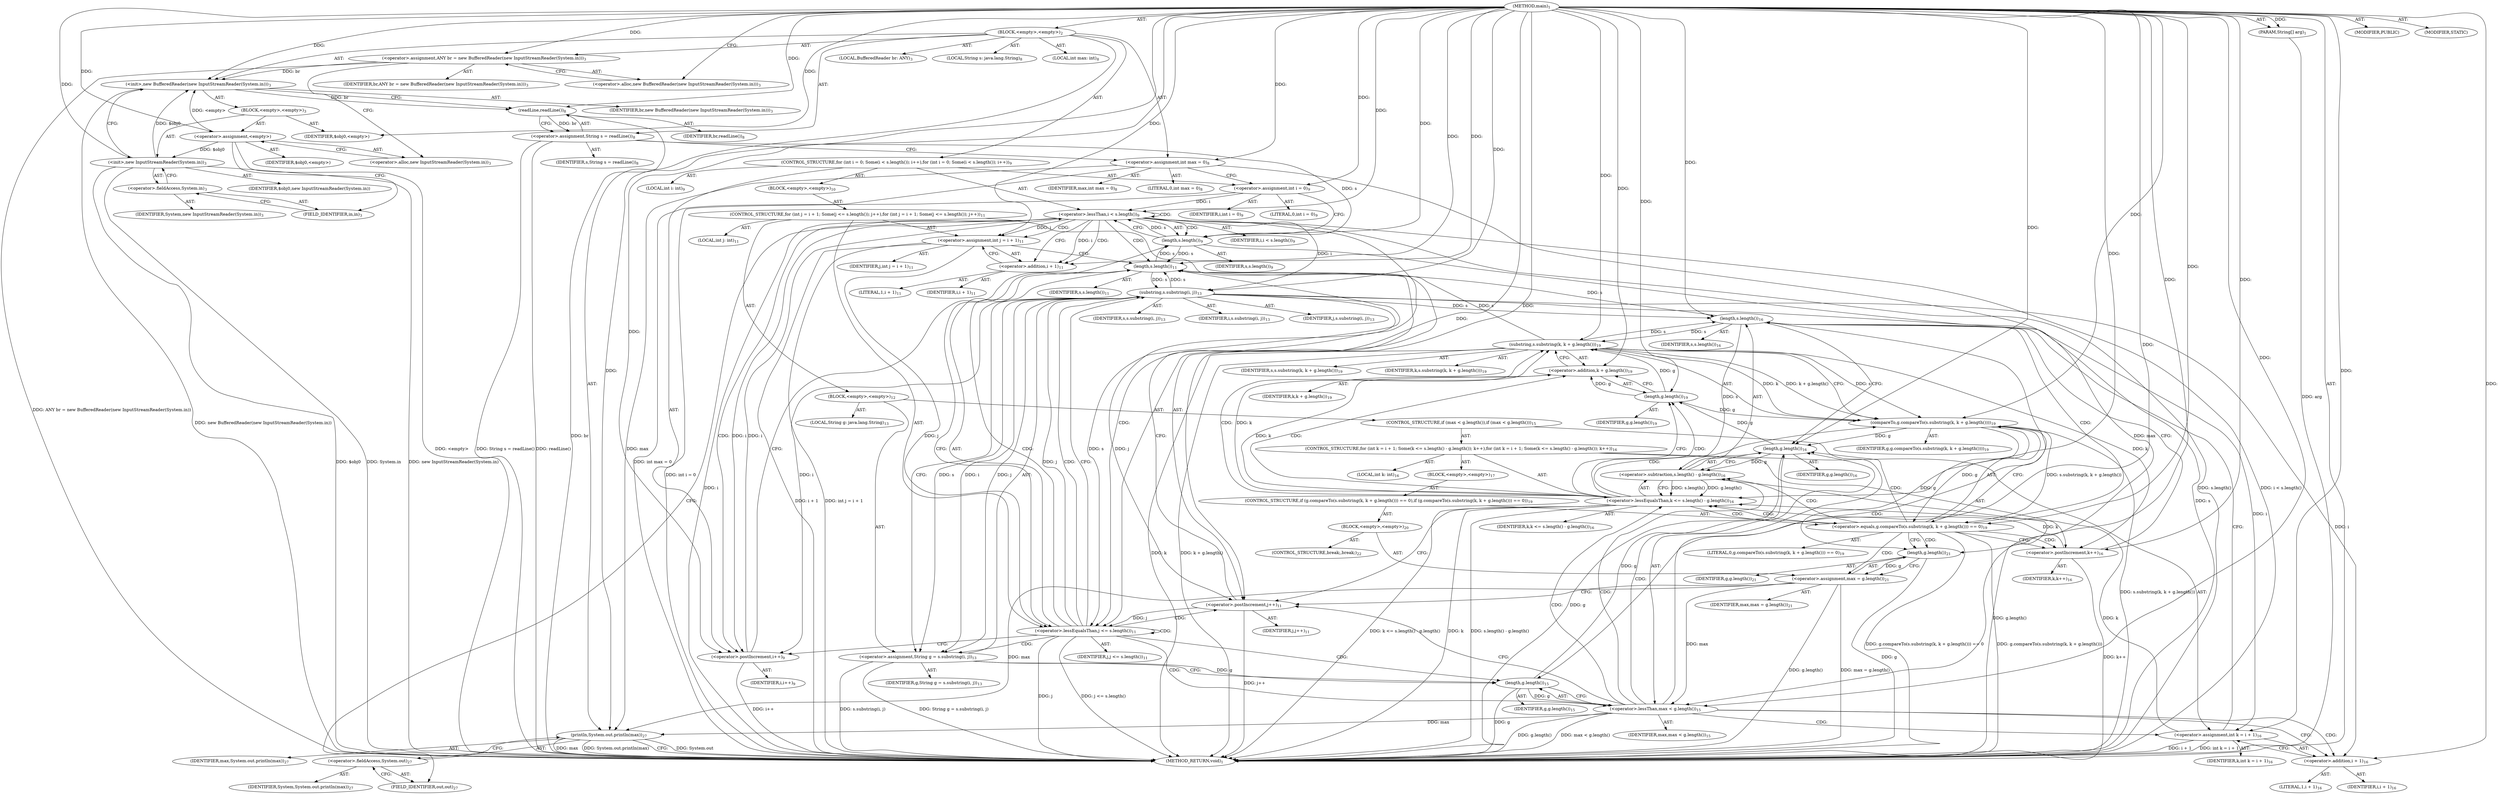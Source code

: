 digraph "main" {  
"19" [label = <(METHOD,main)<SUB>1</SUB>> ]
"20" [label = <(PARAM,String[] arg)<SUB>1</SUB>> ]
"21" [label = <(BLOCK,&lt;empty&gt;,&lt;empty&gt;)<SUB>2</SUB>> ]
"4" [label = <(LOCAL,BufferedReader br: ANY)<SUB>3</SUB>> ]
"22" [label = <(&lt;operator&gt;.assignment,ANY br = new BufferedReader(new InputStreamReader(System.in)))<SUB>3</SUB>> ]
"23" [label = <(IDENTIFIER,br,ANY br = new BufferedReader(new InputStreamReader(System.in)))<SUB>3</SUB>> ]
"24" [label = <(&lt;operator&gt;.alloc,new BufferedReader(new InputStreamReader(System.in)))<SUB>3</SUB>> ]
"25" [label = <(&lt;init&gt;,new BufferedReader(new InputStreamReader(System.in)))<SUB>3</SUB>> ]
"3" [label = <(IDENTIFIER,br,new BufferedReader(new InputStreamReader(System.in)))<SUB>3</SUB>> ]
"26" [label = <(BLOCK,&lt;empty&gt;,&lt;empty&gt;)<SUB>3</SUB>> ]
"27" [label = <(&lt;operator&gt;.assignment,&lt;empty&gt;)> ]
"28" [label = <(IDENTIFIER,$obj0,&lt;empty&gt;)> ]
"29" [label = <(&lt;operator&gt;.alloc,new InputStreamReader(System.in))<SUB>3</SUB>> ]
"30" [label = <(&lt;init&gt;,new InputStreamReader(System.in))<SUB>3</SUB>> ]
"31" [label = <(IDENTIFIER,$obj0,new InputStreamReader(System.in))> ]
"32" [label = <(&lt;operator&gt;.fieldAccess,System.in)<SUB>3</SUB>> ]
"33" [label = <(IDENTIFIER,System,new InputStreamReader(System.in))<SUB>3</SUB>> ]
"34" [label = <(FIELD_IDENTIFIER,in,in)<SUB>3</SUB>> ]
"35" [label = <(IDENTIFIER,$obj0,&lt;empty&gt;)> ]
"36" [label = <(LOCAL,String s: java.lang.String)<SUB>8</SUB>> ]
"37" [label = <(&lt;operator&gt;.assignment,String s = readLine())<SUB>8</SUB>> ]
"38" [label = <(IDENTIFIER,s,String s = readLine())<SUB>8</SUB>> ]
"39" [label = <(readLine,readLine())<SUB>8</SUB>> ]
"40" [label = <(IDENTIFIER,br,readLine())<SUB>8</SUB>> ]
"41" [label = <(LOCAL,int max: int)<SUB>8</SUB>> ]
"42" [label = <(&lt;operator&gt;.assignment,int max = 0)<SUB>8</SUB>> ]
"43" [label = <(IDENTIFIER,max,int max = 0)<SUB>8</SUB>> ]
"44" [label = <(LITERAL,0,int max = 0)<SUB>8</SUB>> ]
"45" [label = <(CONTROL_STRUCTURE,for (int i = 0; Some(i &lt; s.length()); i++),for (int i = 0; Some(i &lt; s.length()); i++))<SUB>9</SUB>> ]
"46" [label = <(LOCAL,int i: int)<SUB>9</SUB>> ]
"47" [label = <(&lt;operator&gt;.assignment,int i = 0)<SUB>9</SUB>> ]
"48" [label = <(IDENTIFIER,i,int i = 0)<SUB>9</SUB>> ]
"49" [label = <(LITERAL,0,int i = 0)<SUB>9</SUB>> ]
"50" [label = <(&lt;operator&gt;.lessThan,i &lt; s.length())<SUB>9</SUB>> ]
"51" [label = <(IDENTIFIER,i,i &lt; s.length())<SUB>9</SUB>> ]
"52" [label = <(length,s.length())<SUB>9</SUB>> ]
"53" [label = <(IDENTIFIER,s,s.length())<SUB>9</SUB>> ]
"54" [label = <(&lt;operator&gt;.postIncrement,i++)<SUB>9</SUB>> ]
"55" [label = <(IDENTIFIER,i,i++)<SUB>9</SUB>> ]
"56" [label = <(BLOCK,&lt;empty&gt;,&lt;empty&gt;)<SUB>10</SUB>> ]
"57" [label = <(CONTROL_STRUCTURE,for (int j = i + 1; Some(j &lt;= s.length()); j++),for (int j = i + 1; Some(j &lt;= s.length()); j++))<SUB>11</SUB>> ]
"58" [label = <(LOCAL,int j: int)<SUB>11</SUB>> ]
"59" [label = <(&lt;operator&gt;.assignment,int j = i + 1)<SUB>11</SUB>> ]
"60" [label = <(IDENTIFIER,j,int j = i + 1)<SUB>11</SUB>> ]
"61" [label = <(&lt;operator&gt;.addition,i + 1)<SUB>11</SUB>> ]
"62" [label = <(IDENTIFIER,i,i + 1)<SUB>11</SUB>> ]
"63" [label = <(LITERAL,1,i + 1)<SUB>11</SUB>> ]
"64" [label = <(&lt;operator&gt;.lessEqualsThan,j &lt;= s.length())<SUB>11</SUB>> ]
"65" [label = <(IDENTIFIER,j,j &lt;= s.length())<SUB>11</SUB>> ]
"66" [label = <(length,s.length())<SUB>11</SUB>> ]
"67" [label = <(IDENTIFIER,s,s.length())<SUB>11</SUB>> ]
"68" [label = <(&lt;operator&gt;.postIncrement,j++)<SUB>11</SUB>> ]
"69" [label = <(IDENTIFIER,j,j++)<SUB>11</SUB>> ]
"70" [label = <(BLOCK,&lt;empty&gt;,&lt;empty&gt;)<SUB>12</SUB>> ]
"71" [label = <(LOCAL,String g: java.lang.String)<SUB>13</SUB>> ]
"72" [label = <(&lt;operator&gt;.assignment,String g = s.substring(i, j))<SUB>13</SUB>> ]
"73" [label = <(IDENTIFIER,g,String g = s.substring(i, j))<SUB>13</SUB>> ]
"74" [label = <(substring,s.substring(i, j))<SUB>13</SUB>> ]
"75" [label = <(IDENTIFIER,s,s.substring(i, j))<SUB>13</SUB>> ]
"76" [label = <(IDENTIFIER,i,s.substring(i, j))<SUB>13</SUB>> ]
"77" [label = <(IDENTIFIER,j,s.substring(i, j))<SUB>13</SUB>> ]
"78" [label = <(CONTROL_STRUCTURE,if (max &lt; g.length()),if (max &lt; g.length()))<SUB>15</SUB>> ]
"79" [label = <(&lt;operator&gt;.lessThan,max &lt; g.length())<SUB>15</SUB>> ]
"80" [label = <(IDENTIFIER,max,max &lt; g.length())<SUB>15</SUB>> ]
"81" [label = <(length,g.length())<SUB>15</SUB>> ]
"82" [label = <(IDENTIFIER,g,g.length())<SUB>15</SUB>> ]
"83" [label = <(CONTROL_STRUCTURE,for (int k = i + 1; Some(k &lt;= s.length() - g.length()); k++),for (int k = i + 1; Some(k &lt;= s.length() - g.length()); k++))<SUB>16</SUB>> ]
"84" [label = <(LOCAL,int k: int)<SUB>16</SUB>> ]
"85" [label = <(&lt;operator&gt;.assignment,int k = i + 1)<SUB>16</SUB>> ]
"86" [label = <(IDENTIFIER,k,int k = i + 1)<SUB>16</SUB>> ]
"87" [label = <(&lt;operator&gt;.addition,i + 1)<SUB>16</SUB>> ]
"88" [label = <(IDENTIFIER,i,i + 1)<SUB>16</SUB>> ]
"89" [label = <(LITERAL,1,i + 1)<SUB>16</SUB>> ]
"90" [label = <(&lt;operator&gt;.lessEqualsThan,k &lt;= s.length() - g.length())<SUB>16</SUB>> ]
"91" [label = <(IDENTIFIER,k,k &lt;= s.length() - g.length())<SUB>16</SUB>> ]
"92" [label = <(&lt;operator&gt;.subtraction,s.length() - g.length())<SUB>16</SUB>> ]
"93" [label = <(length,s.length())<SUB>16</SUB>> ]
"94" [label = <(IDENTIFIER,s,s.length())<SUB>16</SUB>> ]
"95" [label = <(length,g.length())<SUB>16</SUB>> ]
"96" [label = <(IDENTIFIER,g,g.length())<SUB>16</SUB>> ]
"97" [label = <(&lt;operator&gt;.postIncrement,k++)<SUB>16</SUB>> ]
"98" [label = <(IDENTIFIER,k,k++)<SUB>16</SUB>> ]
"99" [label = <(BLOCK,&lt;empty&gt;,&lt;empty&gt;)<SUB>17</SUB>> ]
"100" [label = <(CONTROL_STRUCTURE,if (g.compareTo(s.substring(k, k + g.length())) == 0),if (g.compareTo(s.substring(k, k + g.length())) == 0))<SUB>19</SUB>> ]
"101" [label = <(&lt;operator&gt;.equals,g.compareTo(s.substring(k, k + g.length())) == 0)<SUB>19</SUB>> ]
"102" [label = <(compareTo,g.compareTo(s.substring(k, k + g.length())))<SUB>19</SUB>> ]
"103" [label = <(IDENTIFIER,g,g.compareTo(s.substring(k, k + g.length())))<SUB>19</SUB>> ]
"104" [label = <(substring,s.substring(k, k + g.length()))<SUB>19</SUB>> ]
"105" [label = <(IDENTIFIER,s,s.substring(k, k + g.length()))<SUB>19</SUB>> ]
"106" [label = <(IDENTIFIER,k,s.substring(k, k + g.length()))<SUB>19</SUB>> ]
"107" [label = <(&lt;operator&gt;.addition,k + g.length())<SUB>19</SUB>> ]
"108" [label = <(IDENTIFIER,k,k + g.length())<SUB>19</SUB>> ]
"109" [label = <(length,g.length())<SUB>19</SUB>> ]
"110" [label = <(IDENTIFIER,g,g.length())<SUB>19</SUB>> ]
"111" [label = <(LITERAL,0,g.compareTo(s.substring(k, k + g.length())) == 0)<SUB>19</SUB>> ]
"112" [label = <(BLOCK,&lt;empty&gt;,&lt;empty&gt;)<SUB>20</SUB>> ]
"113" [label = <(&lt;operator&gt;.assignment,max = g.length())<SUB>21</SUB>> ]
"114" [label = <(IDENTIFIER,max,max = g.length())<SUB>21</SUB>> ]
"115" [label = <(length,g.length())<SUB>21</SUB>> ]
"116" [label = <(IDENTIFIER,g,g.length())<SUB>21</SUB>> ]
"117" [label = <(CONTROL_STRUCTURE,break;,break;)<SUB>22</SUB>> ]
"118" [label = <(println,System.out.println(max))<SUB>27</SUB>> ]
"119" [label = <(&lt;operator&gt;.fieldAccess,System.out)<SUB>27</SUB>> ]
"120" [label = <(IDENTIFIER,System,System.out.println(max))<SUB>27</SUB>> ]
"121" [label = <(FIELD_IDENTIFIER,out,out)<SUB>27</SUB>> ]
"122" [label = <(IDENTIFIER,max,System.out.println(max))<SUB>27</SUB>> ]
"123" [label = <(MODIFIER,PUBLIC)> ]
"124" [label = <(MODIFIER,STATIC)> ]
"125" [label = <(METHOD_RETURN,void)<SUB>1</SUB>> ]
  "19" -> "20"  [ label = "AST: "] 
  "19" -> "21"  [ label = "AST: "] 
  "19" -> "123"  [ label = "AST: "] 
  "19" -> "124"  [ label = "AST: "] 
  "19" -> "125"  [ label = "AST: "] 
  "21" -> "4"  [ label = "AST: "] 
  "21" -> "22"  [ label = "AST: "] 
  "21" -> "25"  [ label = "AST: "] 
  "21" -> "36"  [ label = "AST: "] 
  "21" -> "37"  [ label = "AST: "] 
  "21" -> "41"  [ label = "AST: "] 
  "21" -> "42"  [ label = "AST: "] 
  "21" -> "45"  [ label = "AST: "] 
  "21" -> "118"  [ label = "AST: "] 
  "22" -> "23"  [ label = "AST: "] 
  "22" -> "24"  [ label = "AST: "] 
  "25" -> "3"  [ label = "AST: "] 
  "25" -> "26"  [ label = "AST: "] 
  "26" -> "27"  [ label = "AST: "] 
  "26" -> "30"  [ label = "AST: "] 
  "26" -> "35"  [ label = "AST: "] 
  "27" -> "28"  [ label = "AST: "] 
  "27" -> "29"  [ label = "AST: "] 
  "30" -> "31"  [ label = "AST: "] 
  "30" -> "32"  [ label = "AST: "] 
  "32" -> "33"  [ label = "AST: "] 
  "32" -> "34"  [ label = "AST: "] 
  "37" -> "38"  [ label = "AST: "] 
  "37" -> "39"  [ label = "AST: "] 
  "39" -> "40"  [ label = "AST: "] 
  "42" -> "43"  [ label = "AST: "] 
  "42" -> "44"  [ label = "AST: "] 
  "45" -> "46"  [ label = "AST: "] 
  "45" -> "47"  [ label = "AST: "] 
  "45" -> "50"  [ label = "AST: "] 
  "45" -> "54"  [ label = "AST: "] 
  "45" -> "56"  [ label = "AST: "] 
  "47" -> "48"  [ label = "AST: "] 
  "47" -> "49"  [ label = "AST: "] 
  "50" -> "51"  [ label = "AST: "] 
  "50" -> "52"  [ label = "AST: "] 
  "52" -> "53"  [ label = "AST: "] 
  "54" -> "55"  [ label = "AST: "] 
  "56" -> "57"  [ label = "AST: "] 
  "57" -> "58"  [ label = "AST: "] 
  "57" -> "59"  [ label = "AST: "] 
  "57" -> "64"  [ label = "AST: "] 
  "57" -> "68"  [ label = "AST: "] 
  "57" -> "70"  [ label = "AST: "] 
  "59" -> "60"  [ label = "AST: "] 
  "59" -> "61"  [ label = "AST: "] 
  "61" -> "62"  [ label = "AST: "] 
  "61" -> "63"  [ label = "AST: "] 
  "64" -> "65"  [ label = "AST: "] 
  "64" -> "66"  [ label = "AST: "] 
  "66" -> "67"  [ label = "AST: "] 
  "68" -> "69"  [ label = "AST: "] 
  "70" -> "71"  [ label = "AST: "] 
  "70" -> "72"  [ label = "AST: "] 
  "70" -> "78"  [ label = "AST: "] 
  "72" -> "73"  [ label = "AST: "] 
  "72" -> "74"  [ label = "AST: "] 
  "74" -> "75"  [ label = "AST: "] 
  "74" -> "76"  [ label = "AST: "] 
  "74" -> "77"  [ label = "AST: "] 
  "78" -> "79"  [ label = "AST: "] 
  "78" -> "83"  [ label = "AST: "] 
  "79" -> "80"  [ label = "AST: "] 
  "79" -> "81"  [ label = "AST: "] 
  "81" -> "82"  [ label = "AST: "] 
  "83" -> "84"  [ label = "AST: "] 
  "83" -> "85"  [ label = "AST: "] 
  "83" -> "90"  [ label = "AST: "] 
  "83" -> "97"  [ label = "AST: "] 
  "83" -> "99"  [ label = "AST: "] 
  "85" -> "86"  [ label = "AST: "] 
  "85" -> "87"  [ label = "AST: "] 
  "87" -> "88"  [ label = "AST: "] 
  "87" -> "89"  [ label = "AST: "] 
  "90" -> "91"  [ label = "AST: "] 
  "90" -> "92"  [ label = "AST: "] 
  "92" -> "93"  [ label = "AST: "] 
  "92" -> "95"  [ label = "AST: "] 
  "93" -> "94"  [ label = "AST: "] 
  "95" -> "96"  [ label = "AST: "] 
  "97" -> "98"  [ label = "AST: "] 
  "99" -> "100"  [ label = "AST: "] 
  "100" -> "101"  [ label = "AST: "] 
  "100" -> "112"  [ label = "AST: "] 
  "101" -> "102"  [ label = "AST: "] 
  "101" -> "111"  [ label = "AST: "] 
  "102" -> "103"  [ label = "AST: "] 
  "102" -> "104"  [ label = "AST: "] 
  "104" -> "105"  [ label = "AST: "] 
  "104" -> "106"  [ label = "AST: "] 
  "104" -> "107"  [ label = "AST: "] 
  "107" -> "108"  [ label = "AST: "] 
  "107" -> "109"  [ label = "AST: "] 
  "109" -> "110"  [ label = "AST: "] 
  "112" -> "113"  [ label = "AST: "] 
  "112" -> "117"  [ label = "AST: "] 
  "113" -> "114"  [ label = "AST: "] 
  "113" -> "115"  [ label = "AST: "] 
  "115" -> "116"  [ label = "AST: "] 
  "118" -> "119"  [ label = "AST: "] 
  "118" -> "122"  [ label = "AST: "] 
  "119" -> "120"  [ label = "AST: "] 
  "119" -> "121"  [ label = "AST: "] 
  "22" -> "29"  [ label = "CFG: "] 
  "25" -> "39"  [ label = "CFG: "] 
  "37" -> "42"  [ label = "CFG: "] 
  "42" -> "47"  [ label = "CFG: "] 
  "118" -> "125"  [ label = "CFG: "] 
  "24" -> "22"  [ label = "CFG: "] 
  "39" -> "37"  [ label = "CFG: "] 
  "47" -> "52"  [ label = "CFG: "] 
  "50" -> "61"  [ label = "CFG: "] 
  "50" -> "121"  [ label = "CFG: "] 
  "54" -> "52"  [ label = "CFG: "] 
  "119" -> "118"  [ label = "CFG: "] 
  "27" -> "34"  [ label = "CFG: "] 
  "30" -> "25"  [ label = "CFG: "] 
  "52" -> "50"  [ label = "CFG: "] 
  "121" -> "119"  [ label = "CFG: "] 
  "29" -> "27"  [ label = "CFG: "] 
  "32" -> "30"  [ label = "CFG: "] 
  "59" -> "66"  [ label = "CFG: "] 
  "64" -> "74"  [ label = "CFG: "] 
  "64" -> "54"  [ label = "CFG: "] 
  "68" -> "66"  [ label = "CFG: "] 
  "34" -> "32"  [ label = "CFG: "] 
  "61" -> "59"  [ label = "CFG: "] 
  "66" -> "64"  [ label = "CFG: "] 
  "72" -> "81"  [ label = "CFG: "] 
  "74" -> "72"  [ label = "CFG: "] 
  "79" -> "87"  [ label = "CFG: "] 
  "79" -> "68"  [ label = "CFG: "] 
  "81" -> "79"  [ label = "CFG: "] 
  "85" -> "93"  [ label = "CFG: "] 
  "90" -> "109"  [ label = "CFG: "] 
  "90" -> "68"  [ label = "CFG: "] 
  "97" -> "93"  [ label = "CFG: "] 
  "87" -> "85"  [ label = "CFG: "] 
  "92" -> "90"  [ label = "CFG: "] 
  "93" -> "95"  [ label = "CFG: "] 
  "95" -> "92"  [ label = "CFG: "] 
  "101" -> "115"  [ label = "CFG: "] 
  "101" -> "97"  [ label = "CFG: "] 
  "102" -> "101"  [ label = "CFG: "] 
  "113" -> "68"  [ label = "CFG: "] 
  "104" -> "102"  [ label = "CFG: "] 
  "115" -> "113"  [ label = "CFG: "] 
  "107" -> "104"  [ label = "CFG: "] 
  "109" -> "107"  [ label = "CFG: "] 
  "19" -> "24"  [ label = "CFG: "] 
  "20" -> "125"  [ label = "DDG: arg"] 
  "22" -> "125"  [ label = "DDG: ANY br = new BufferedReader(new InputStreamReader(System.in))"] 
  "27" -> "125"  [ label = "DDG: &lt;empty&gt;"] 
  "30" -> "125"  [ label = "DDG: $obj0"] 
  "30" -> "125"  [ label = "DDG: System.in"] 
  "30" -> "125"  [ label = "DDG: new InputStreamReader(System.in)"] 
  "25" -> "125"  [ label = "DDG: new BufferedReader(new InputStreamReader(System.in))"] 
  "39" -> "125"  [ label = "DDG: br"] 
  "37" -> "125"  [ label = "DDG: readLine()"] 
  "37" -> "125"  [ label = "DDG: String s = readLine()"] 
  "42" -> "125"  [ label = "DDG: int max = 0"] 
  "47" -> "125"  [ label = "DDG: int i = 0"] 
  "50" -> "125"  [ label = "DDG: i"] 
  "52" -> "125"  [ label = "DDG: s"] 
  "50" -> "125"  [ label = "DDG: s.length()"] 
  "50" -> "125"  [ label = "DDG: i &lt; s.length()"] 
  "118" -> "125"  [ label = "DDG: System.out"] 
  "118" -> "125"  [ label = "DDG: max"] 
  "118" -> "125"  [ label = "DDG: System.out.println(max)"] 
  "59" -> "125"  [ label = "DDG: i + 1"] 
  "59" -> "125"  [ label = "DDG: int j = i + 1"] 
  "64" -> "125"  [ label = "DDG: j"] 
  "64" -> "125"  [ label = "DDG: j &lt;= s.length()"] 
  "54" -> "125"  [ label = "DDG: i++"] 
  "72" -> "125"  [ label = "DDG: s.substring(i, j)"] 
  "72" -> "125"  [ label = "DDG: String g = s.substring(i, j)"] 
  "81" -> "125"  [ label = "DDG: g"] 
  "79" -> "125"  [ label = "DDG: g.length()"] 
  "79" -> "125"  [ label = "DDG: max &lt; g.length()"] 
  "85" -> "125"  [ label = "DDG: i + 1"] 
  "85" -> "125"  [ label = "DDG: int k = i + 1"] 
  "90" -> "125"  [ label = "DDG: k"] 
  "95" -> "125"  [ label = "DDG: g"] 
  "92" -> "125"  [ label = "DDG: g.length()"] 
  "90" -> "125"  [ label = "DDG: s.length() - g.length()"] 
  "90" -> "125"  [ label = "DDG: k &lt;= s.length() - g.length()"] 
  "104" -> "125"  [ label = "DDG: k"] 
  "104" -> "125"  [ label = "DDG: k + g.length()"] 
  "102" -> "125"  [ label = "DDG: s.substring(k, k + g.length())"] 
  "101" -> "125"  [ label = "DDG: g.compareTo(s.substring(k, k + g.length()))"] 
  "101" -> "125"  [ label = "DDG: g.compareTo(s.substring(k, k + g.length())) == 0"] 
  "97" -> "125"  [ label = "DDG: k++"] 
  "115" -> "125"  [ label = "DDG: g"] 
  "113" -> "125"  [ label = "DDG: g.length()"] 
  "113" -> "125"  [ label = "DDG: max = g.length()"] 
  "68" -> "125"  [ label = "DDG: j++"] 
  "19" -> "20"  [ label = "DDG: "] 
  "19" -> "22"  [ label = "DDG: "] 
  "39" -> "37"  [ label = "DDG: br"] 
  "19" -> "42"  [ label = "DDG: "] 
  "22" -> "25"  [ label = "DDG: br"] 
  "19" -> "25"  [ label = "DDG: "] 
  "27" -> "25"  [ label = "DDG: &lt;empty&gt;"] 
  "30" -> "25"  [ label = "DDG: $obj0"] 
  "19" -> "47"  [ label = "DDG: "] 
  "42" -> "118"  [ label = "DDG: max"] 
  "79" -> "118"  [ label = "DDG: max"] 
  "113" -> "118"  [ label = "DDG: max"] 
  "19" -> "118"  [ label = "DDG: "] 
  "19" -> "27"  [ label = "DDG: "] 
  "19" -> "35"  [ label = "DDG: "] 
  "25" -> "39"  [ label = "DDG: br"] 
  "19" -> "39"  [ label = "DDG: "] 
  "47" -> "50"  [ label = "DDG: i"] 
  "54" -> "50"  [ label = "DDG: i"] 
  "19" -> "50"  [ label = "DDG: "] 
  "52" -> "50"  [ label = "DDG: s"] 
  "74" -> "54"  [ label = "DDG: i"] 
  "19" -> "54"  [ label = "DDG: "] 
  "50" -> "54"  [ label = "DDG: i"] 
  "27" -> "30"  [ label = "DDG: $obj0"] 
  "19" -> "30"  [ label = "DDG: "] 
  "37" -> "52"  [ label = "DDG: s"] 
  "66" -> "52"  [ label = "DDG: s"] 
  "19" -> "52"  [ label = "DDG: "] 
  "50" -> "59"  [ label = "DDG: i"] 
  "19" -> "59"  [ label = "DDG: "] 
  "59" -> "64"  [ label = "DDG: j"] 
  "68" -> "64"  [ label = "DDG: j"] 
  "19" -> "64"  [ label = "DDG: "] 
  "66" -> "64"  [ label = "DDG: s"] 
  "74" -> "68"  [ label = "DDG: j"] 
  "19" -> "68"  [ label = "DDG: "] 
  "74" -> "72"  [ label = "DDG: s"] 
  "74" -> "72"  [ label = "DDG: i"] 
  "74" -> "72"  [ label = "DDG: j"] 
  "50" -> "61"  [ label = "DDG: i"] 
  "19" -> "61"  [ label = "DDG: "] 
  "52" -> "66"  [ label = "DDG: s"] 
  "74" -> "66"  [ label = "DDG: s"] 
  "93" -> "66"  [ label = "DDG: s"] 
  "104" -> "66"  [ label = "DDG: s"] 
  "19" -> "66"  [ label = "DDG: "] 
  "66" -> "74"  [ label = "DDG: s"] 
  "19" -> "74"  [ label = "DDG: "] 
  "50" -> "74"  [ label = "DDG: i"] 
  "64" -> "74"  [ label = "DDG: j"] 
  "42" -> "79"  [ label = "DDG: max"] 
  "113" -> "79"  [ label = "DDG: max"] 
  "19" -> "79"  [ label = "DDG: "] 
  "81" -> "79"  [ label = "DDG: g"] 
  "74" -> "85"  [ label = "DDG: i"] 
  "19" -> "85"  [ label = "DDG: "] 
  "72" -> "81"  [ label = "DDG: g"] 
  "19" -> "81"  [ label = "DDG: "] 
  "85" -> "90"  [ label = "DDG: k"] 
  "97" -> "90"  [ label = "DDG: k"] 
  "19" -> "90"  [ label = "DDG: "] 
  "92" -> "90"  [ label = "DDG: s.length()"] 
  "92" -> "90"  [ label = "DDG: g.length()"] 
  "104" -> "97"  [ label = "DDG: k"] 
  "19" -> "97"  [ label = "DDG: "] 
  "74" -> "87"  [ label = "DDG: i"] 
  "19" -> "87"  [ label = "DDG: "] 
  "93" -> "92"  [ label = "DDG: s"] 
  "95" -> "92"  [ label = "DDG: g"] 
  "74" -> "93"  [ label = "DDG: s"] 
  "104" -> "93"  [ label = "DDG: s"] 
  "19" -> "93"  [ label = "DDG: "] 
  "81" -> "95"  [ label = "DDG: g"] 
  "102" -> "95"  [ label = "DDG: g"] 
  "19" -> "95"  [ label = "DDG: "] 
  "102" -> "101"  [ label = "DDG: g"] 
  "102" -> "101"  [ label = "DDG: s.substring(k, k + g.length())"] 
  "19" -> "101"  [ label = "DDG: "] 
  "115" -> "113"  [ label = "DDG: g"] 
  "109" -> "102"  [ label = "DDG: g"] 
  "19" -> "102"  [ label = "DDG: "] 
  "104" -> "102"  [ label = "DDG: s"] 
  "104" -> "102"  [ label = "DDG: k"] 
  "104" -> "102"  [ label = "DDG: k + g.length()"] 
  "93" -> "104"  [ label = "DDG: s"] 
  "19" -> "104"  [ label = "DDG: "] 
  "90" -> "104"  [ label = "DDG: k"] 
  "109" -> "104"  [ label = "DDG: g"] 
  "102" -> "115"  [ label = "DDG: g"] 
  "19" -> "115"  [ label = "DDG: "] 
  "90" -> "107"  [ label = "DDG: k"] 
  "19" -> "107"  [ label = "DDG: "] 
  "109" -> "107"  [ label = "DDG: g"] 
  "95" -> "109"  [ label = "DDG: g"] 
  "19" -> "109"  [ label = "DDG: "] 
  "50" -> "64"  [ label = "CDG: "] 
  "50" -> "66"  [ label = "CDG: "] 
  "50" -> "52"  [ label = "CDG: "] 
  "50" -> "50"  [ label = "CDG: "] 
  "50" -> "59"  [ label = "CDG: "] 
  "50" -> "54"  [ label = "CDG: "] 
  "50" -> "61"  [ label = "CDG: "] 
  "64" -> "68"  [ label = "CDG: "] 
  "64" -> "64"  [ label = "CDG: "] 
  "64" -> "66"  [ label = "CDG: "] 
  "64" -> "81"  [ label = "CDG: "] 
  "64" -> "72"  [ label = "CDG: "] 
  "64" -> "74"  [ label = "CDG: "] 
  "64" -> "79"  [ label = "CDG: "] 
  "79" -> "85"  [ label = "CDG: "] 
  "79" -> "95"  [ label = "CDG: "] 
  "79" -> "92"  [ label = "CDG: "] 
  "79" -> "87"  [ label = "CDG: "] 
  "79" -> "93"  [ label = "CDG: "] 
  "79" -> "90"  [ label = "CDG: "] 
  "90" -> "107"  [ label = "CDG: "] 
  "90" -> "102"  [ label = "CDG: "] 
  "90" -> "104"  [ label = "CDG: "] 
  "90" -> "101"  [ label = "CDG: "] 
  "90" -> "109"  [ label = "CDG: "] 
  "101" -> "115"  [ label = "CDG: "] 
  "101" -> "113"  [ label = "CDG: "] 
  "101" -> "95"  [ label = "CDG: "] 
  "101" -> "92"  [ label = "CDG: "] 
  "101" -> "97"  [ label = "CDG: "] 
  "101" -> "93"  [ label = "CDG: "] 
  "101" -> "90"  [ label = "CDG: "] 
}
